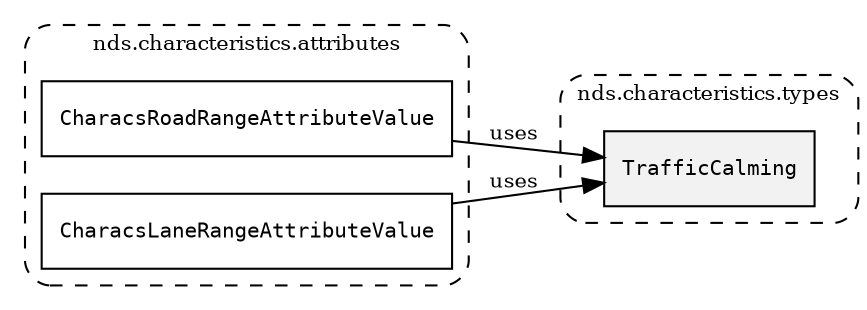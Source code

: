 /**
 * This dot file creates symbol collaboration diagram for TrafficCalming.
 */
digraph ZSERIO
{
    node [shape=box, fontsize=10];
    rankdir="LR";
    fontsize=10;
    tooltip="TrafficCalming collaboration diagram";

    subgraph "cluster_nds.characteristics.types"
    {
        style="dashed, rounded";
        label="nds.characteristics.types";
        tooltip="Package nds.characteristics.types";
        href="../../../content/packages/nds.characteristics.types.html#Package-nds-characteristics-types";
        target="_parent";

        "TrafficCalming" [style="filled", fillcolor="#0000000D", target="_parent", label=<<font face="monospace"><table align="center" border="0" cellspacing="0" cellpadding="0"><tr><td href="../../../content/packages/nds.characteristics.types.html#Enum-TrafficCalming" title="Enum defined in nds.characteristics.types">TrafficCalming</td></tr></table></font>>];
    }

    subgraph "cluster_nds.characteristics.attributes"
    {
        style="dashed, rounded";
        label="nds.characteristics.attributes";
        tooltip="Package nds.characteristics.attributes";
        href="../../../content/packages/nds.characteristics.attributes.html#Package-nds-characteristics-attributes";
        target="_parent";

        "CharacsRoadRangeAttributeValue" [target="_parent", label=<<font face="monospace"><table align="center" border="0" cellspacing="0" cellpadding="0"><tr><td href="../../../content/packages/nds.characteristics.attributes.html#Choice-CharacsRoadRangeAttributeValue" title="Choice defined in nds.characteristics.attributes">CharacsRoadRangeAttributeValue</td></tr></table></font>>];
        "CharacsLaneRangeAttributeValue" [target="_parent", label=<<font face="monospace"><table align="center" border="0" cellspacing="0" cellpadding="0"><tr><td href="../../../content/packages/nds.characteristics.attributes.html#Choice-CharacsLaneRangeAttributeValue" title="Choice defined in nds.characteristics.attributes">CharacsLaneRangeAttributeValue</td></tr></table></font>>];
    }

    "CharacsRoadRangeAttributeValue" -> "TrafficCalming" [label="uses", fontsize=10];
    "CharacsLaneRangeAttributeValue" -> "TrafficCalming" [label="uses", fontsize=10];
}
